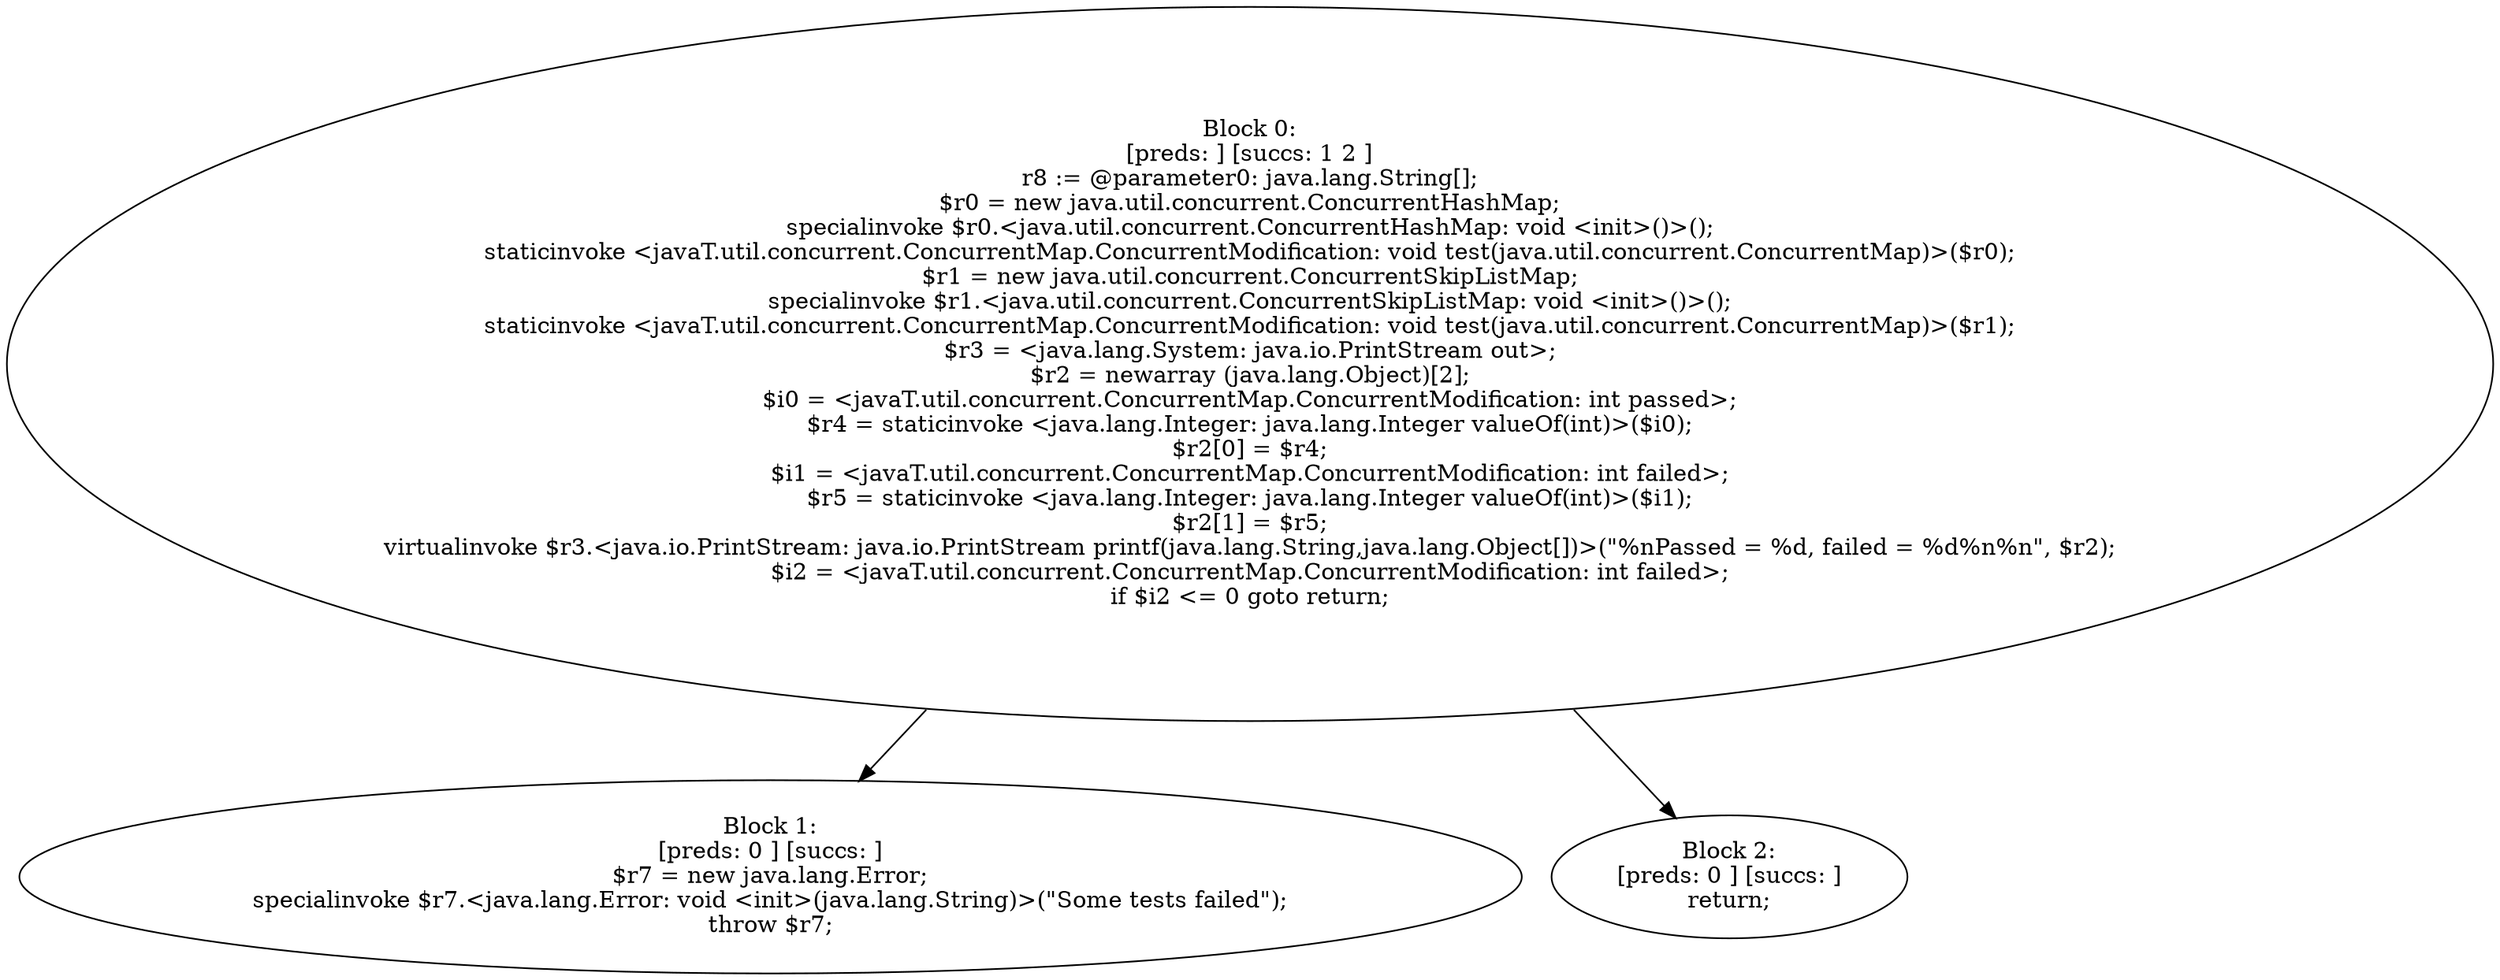 digraph "unitGraph" {
    "Block 0:
[preds: ] [succs: 1 2 ]
r8 := @parameter0: java.lang.String[];
$r0 = new java.util.concurrent.ConcurrentHashMap;
specialinvoke $r0.<java.util.concurrent.ConcurrentHashMap: void <init>()>();
staticinvoke <javaT.util.concurrent.ConcurrentMap.ConcurrentModification: void test(java.util.concurrent.ConcurrentMap)>($r0);
$r1 = new java.util.concurrent.ConcurrentSkipListMap;
specialinvoke $r1.<java.util.concurrent.ConcurrentSkipListMap: void <init>()>();
staticinvoke <javaT.util.concurrent.ConcurrentMap.ConcurrentModification: void test(java.util.concurrent.ConcurrentMap)>($r1);
$r3 = <java.lang.System: java.io.PrintStream out>;
$r2 = newarray (java.lang.Object)[2];
$i0 = <javaT.util.concurrent.ConcurrentMap.ConcurrentModification: int passed>;
$r4 = staticinvoke <java.lang.Integer: java.lang.Integer valueOf(int)>($i0);
$r2[0] = $r4;
$i1 = <javaT.util.concurrent.ConcurrentMap.ConcurrentModification: int failed>;
$r5 = staticinvoke <java.lang.Integer: java.lang.Integer valueOf(int)>($i1);
$r2[1] = $r5;
virtualinvoke $r3.<java.io.PrintStream: java.io.PrintStream printf(java.lang.String,java.lang.Object[])>(\"%nPassed = %d, failed = %d%n%n\", $r2);
$i2 = <javaT.util.concurrent.ConcurrentMap.ConcurrentModification: int failed>;
if $i2 <= 0 goto return;
"
    "Block 1:
[preds: 0 ] [succs: ]
$r7 = new java.lang.Error;
specialinvoke $r7.<java.lang.Error: void <init>(java.lang.String)>(\"Some tests failed\");
throw $r7;
"
    "Block 2:
[preds: 0 ] [succs: ]
return;
"
    "Block 0:
[preds: ] [succs: 1 2 ]
r8 := @parameter0: java.lang.String[];
$r0 = new java.util.concurrent.ConcurrentHashMap;
specialinvoke $r0.<java.util.concurrent.ConcurrentHashMap: void <init>()>();
staticinvoke <javaT.util.concurrent.ConcurrentMap.ConcurrentModification: void test(java.util.concurrent.ConcurrentMap)>($r0);
$r1 = new java.util.concurrent.ConcurrentSkipListMap;
specialinvoke $r1.<java.util.concurrent.ConcurrentSkipListMap: void <init>()>();
staticinvoke <javaT.util.concurrent.ConcurrentMap.ConcurrentModification: void test(java.util.concurrent.ConcurrentMap)>($r1);
$r3 = <java.lang.System: java.io.PrintStream out>;
$r2 = newarray (java.lang.Object)[2];
$i0 = <javaT.util.concurrent.ConcurrentMap.ConcurrentModification: int passed>;
$r4 = staticinvoke <java.lang.Integer: java.lang.Integer valueOf(int)>($i0);
$r2[0] = $r4;
$i1 = <javaT.util.concurrent.ConcurrentMap.ConcurrentModification: int failed>;
$r5 = staticinvoke <java.lang.Integer: java.lang.Integer valueOf(int)>($i1);
$r2[1] = $r5;
virtualinvoke $r3.<java.io.PrintStream: java.io.PrintStream printf(java.lang.String,java.lang.Object[])>(\"%nPassed = %d, failed = %d%n%n\", $r2);
$i2 = <javaT.util.concurrent.ConcurrentMap.ConcurrentModification: int failed>;
if $i2 <= 0 goto return;
"->"Block 1:
[preds: 0 ] [succs: ]
$r7 = new java.lang.Error;
specialinvoke $r7.<java.lang.Error: void <init>(java.lang.String)>(\"Some tests failed\");
throw $r7;
";
    "Block 0:
[preds: ] [succs: 1 2 ]
r8 := @parameter0: java.lang.String[];
$r0 = new java.util.concurrent.ConcurrentHashMap;
specialinvoke $r0.<java.util.concurrent.ConcurrentHashMap: void <init>()>();
staticinvoke <javaT.util.concurrent.ConcurrentMap.ConcurrentModification: void test(java.util.concurrent.ConcurrentMap)>($r0);
$r1 = new java.util.concurrent.ConcurrentSkipListMap;
specialinvoke $r1.<java.util.concurrent.ConcurrentSkipListMap: void <init>()>();
staticinvoke <javaT.util.concurrent.ConcurrentMap.ConcurrentModification: void test(java.util.concurrent.ConcurrentMap)>($r1);
$r3 = <java.lang.System: java.io.PrintStream out>;
$r2 = newarray (java.lang.Object)[2];
$i0 = <javaT.util.concurrent.ConcurrentMap.ConcurrentModification: int passed>;
$r4 = staticinvoke <java.lang.Integer: java.lang.Integer valueOf(int)>($i0);
$r2[0] = $r4;
$i1 = <javaT.util.concurrent.ConcurrentMap.ConcurrentModification: int failed>;
$r5 = staticinvoke <java.lang.Integer: java.lang.Integer valueOf(int)>($i1);
$r2[1] = $r5;
virtualinvoke $r3.<java.io.PrintStream: java.io.PrintStream printf(java.lang.String,java.lang.Object[])>(\"%nPassed = %d, failed = %d%n%n\", $r2);
$i2 = <javaT.util.concurrent.ConcurrentMap.ConcurrentModification: int failed>;
if $i2 <= 0 goto return;
"->"Block 2:
[preds: 0 ] [succs: ]
return;
";
}
